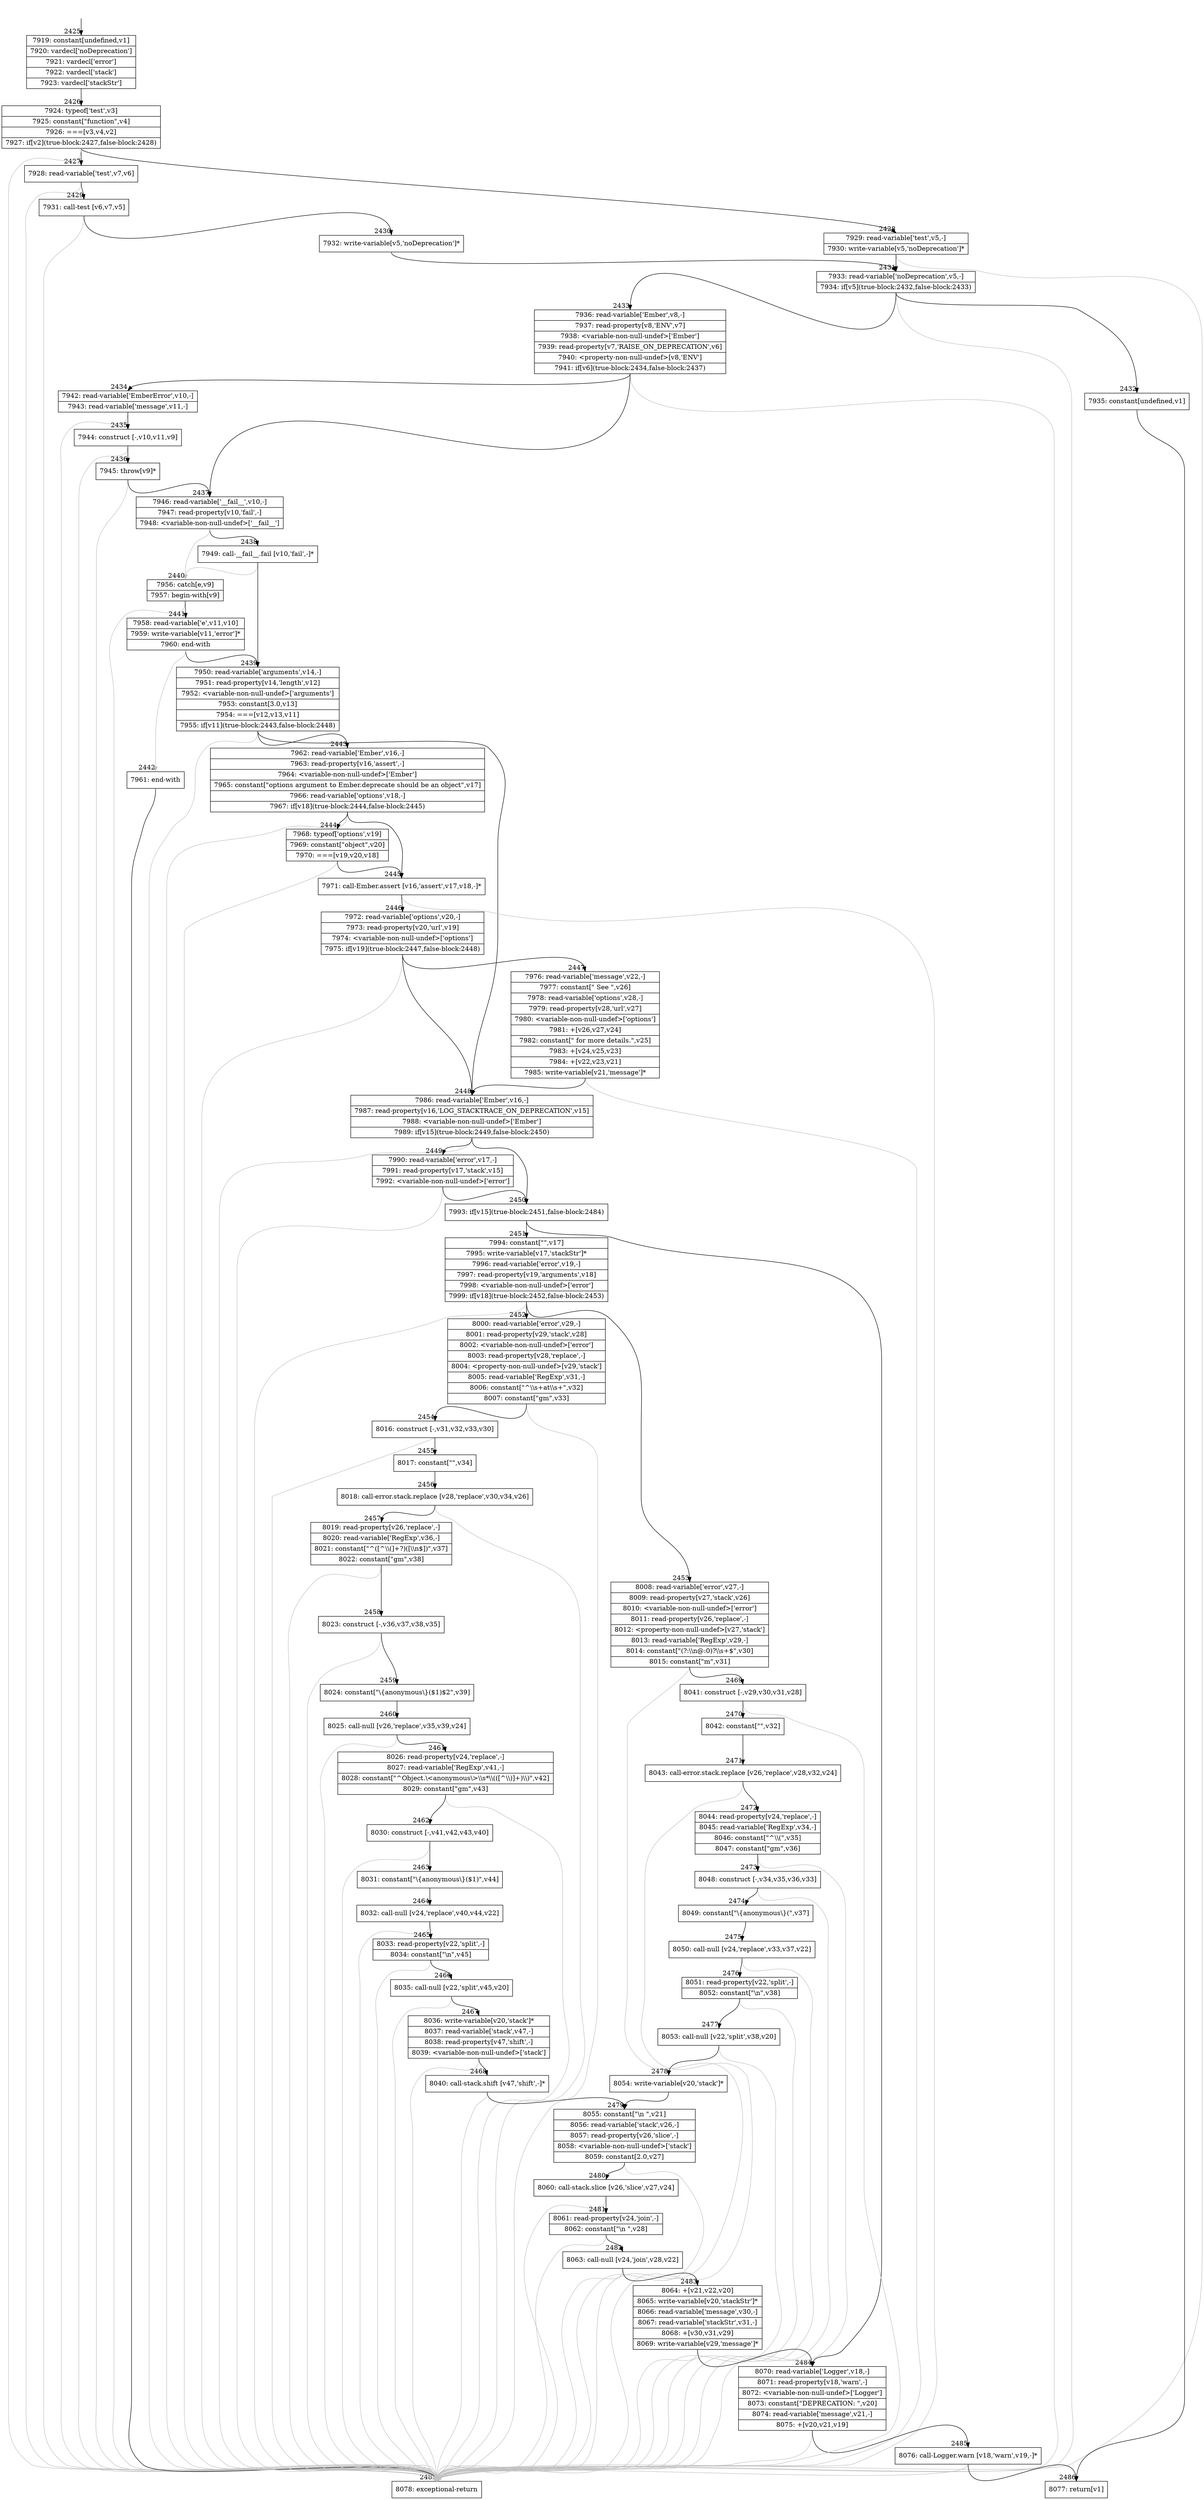 digraph {
rankdir="TD"
BB_entry188[shape=none,label=""];
BB_entry188 -> BB2425 [tailport=s, headport=n, headlabel="    2425"]
BB2425 [shape=record label="{7919: constant[undefined,v1]|7920: vardecl['noDeprecation']|7921: vardecl['error']|7922: vardecl['stack']|7923: vardecl['stackStr']}" ] 
BB2425 -> BB2426 [tailport=s, headport=n, headlabel="      2426"]
BB2426 [shape=record label="{7924: typeof['test',v3]|7925: constant[\"function\",v4]|7926: ===[v3,v4,v2]|7927: if[v2](true-block:2427,false-block:2428)}" ] 
BB2426 -> BB2427 [tailport=s, headport=n, headlabel="      2427"]
BB2426 -> BB2428 [tailport=s, headport=n, headlabel="      2428"]
BB2426 -> BB2487 [tailport=s, headport=n, color=gray, headlabel="      2487"]
BB2427 [shape=record label="{7928: read-variable['test',v7,v6]}" ] 
BB2427 -> BB2429 [tailport=s, headport=n, headlabel="      2429"]
BB2427 -> BB2487 [tailport=s, headport=n, color=gray]
BB2428 [shape=record label="{7929: read-variable['test',v5,-]|7930: write-variable[v5,'noDeprecation']*}" ] 
BB2428 -> BB2431 [tailport=s, headport=n, headlabel="      2431"]
BB2428 -> BB2487 [tailport=s, headport=n, color=gray]
BB2429 [shape=record label="{7931: call-test [v6,v7,v5]}" ] 
BB2429 -> BB2430 [tailport=s, headport=n, headlabel="      2430"]
BB2429 -> BB2487 [tailport=s, headport=n, color=gray]
BB2430 [shape=record label="{7932: write-variable[v5,'noDeprecation']*}" ] 
BB2430 -> BB2431 [tailport=s, headport=n]
BB2431 [shape=record label="{7933: read-variable['noDeprecation',v5,-]|7934: if[v5](true-block:2432,false-block:2433)}" ] 
BB2431 -> BB2432 [tailport=s, headport=n, headlabel="      2432"]
BB2431 -> BB2433 [tailport=s, headport=n, headlabel="      2433"]
BB2431 -> BB2487 [tailport=s, headport=n, color=gray]
BB2432 [shape=record label="{7935: constant[undefined,v1]}" ] 
BB2432 -> BB2486 [tailport=s, headport=n, headlabel="      2486"]
BB2433 [shape=record label="{7936: read-variable['Ember',v8,-]|7937: read-property[v8,'ENV',v7]|7938: \<variable-non-null-undef\>['Ember']|7939: read-property[v7,'RAISE_ON_DEPRECATION',v6]|7940: \<property-non-null-undef\>[v8,'ENV']|7941: if[v6](true-block:2434,false-block:2437)}" ] 
BB2433 -> BB2434 [tailport=s, headport=n, headlabel="      2434"]
BB2433 -> BB2437 [tailport=s, headport=n, headlabel="      2437"]
BB2433 -> BB2487 [tailport=s, headport=n, color=gray]
BB2434 [shape=record label="{7942: read-variable['EmberError',v10,-]|7943: read-variable['message',v11,-]}" ] 
BB2434 -> BB2435 [tailport=s, headport=n, headlabel="      2435"]
BB2434 -> BB2487 [tailport=s, headport=n, color=gray]
BB2435 [shape=record label="{7944: construct [-,v10,v11,v9]}" ] 
BB2435 -> BB2436 [tailport=s, headport=n, headlabel="      2436"]
BB2435 -> BB2487 [tailport=s, headport=n, color=gray]
BB2436 [shape=record label="{7945: throw[v9]*}" ] 
BB2436 -> BB2437 [tailport=s, headport=n]
BB2436 -> BB2487 [tailport=s, headport=n, color=gray]
BB2437 [shape=record label="{7946: read-variable['__fail__',v10,-]|7947: read-property[v10,'fail',-]|7948: \<variable-non-null-undef\>['__fail__']}" ] 
BB2437 -> BB2438 [tailport=s, headport=n, headlabel="      2438"]
BB2437 -> BB2440 [tailport=s, headport=n, color=gray, headlabel="      2440"]
BB2438 [shape=record label="{7949: call-__fail__.fail [v10,'fail',-]*}" ] 
BB2438 -> BB2439 [tailport=s, headport=n, headlabel="      2439"]
BB2438 -> BB2440 [tailport=s, headport=n, color=gray]
BB2439 [shape=record label="{7950: read-variable['arguments',v14,-]|7951: read-property[v14,'length',v12]|7952: \<variable-non-null-undef\>['arguments']|7953: constant[3.0,v13]|7954: ===[v12,v13,v11]|7955: if[v11](true-block:2443,false-block:2448)}" ] 
BB2439 -> BB2443 [tailport=s, headport=n, headlabel="      2443"]
BB2439 -> BB2448 [tailport=s, headport=n, headlabel="      2448"]
BB2439 -> BB2487 [tailport=s, headport=n, color=gray]
BB2440 [shape=record label="{7956: catch[e,v9]|7957: begin-with[v9]}" ] 
BB2440 -> BB2441 [tailport=s, headport=n, headlabel="      2441"]
BB2440 -> BB2487 [tailport=s, headport=n, color=gray]
BB2441 [shape=record label="{7958: read-variable['e',v11,v10]|7959: write-variable[v11,'error']*|7960: end-with}" ] 
BB2441 -> BB2439 [tailport=s, headport=n]
BB2441 -> BB2442 [tailport=s, headport=n, color=gray, headlabel="      2442"]
BB2442 [shape=record label="{7961: end-with}" ] 
BB2442 -> BB2487 [tailport=s, headport=n]
BB2443 [shape=record label="{7962: read-variable['Ember',v16,-]|7963: read-property[v16,'assert',-]|7964: \<variable-non-null-undef\>['Ember']|7965: constant[\"options argument to Ember.deprecate should be an object\",v17]|7966: read-variable['options',v18,-]|7967: if[v18](true-block:2444,false-block:2445)}" ] 
BB2443 -> BB2445 [tailport=s, headport=n, headlabel="      2445"]
BB2443 -> BB2444 [tailport=s, headport=n, headlabel="      2444"]
BB2443 -> BB2487 [tailport=s, headport=n, color=gray]
BB2444 [shape=record label="{7968: typeof['options',v19]|7969: constant[\"object\",v20]|7970: ===[v19,v20,v18]}" ] 
BB2444 -> BB2445 [tailport=s, headport=n]
BB2444 -> BB2487 [tailport=s, headport=n, color=gray]
BB2445 [shape=record label="{7971: call-Ember.assert [v16,'assert',v17,v18,-]*}" ] 
BB2445 -> BB2446 [tailport=s, headport=n, headlabel="      2446"]
BB2445 -> BB2487 [tailport=s, headport=n, color=gray]
BB2446 [shape=record label="{7972: read-variable['options',v20,-]|7973: read-property[v20,'url',v19]|7974: \<variable-non-null-undef\>['options']|7975: if[v19](true-block:2447,false-block:2448)}" ] 
BB2446 -> BB2447 [tailport=s, headport=n, headlabel="      2447"]
BB2446 -> BB2448 [tailport=s, headport=n]
BB2446 -> BB2487 [tailport=s, headport=n, color=gray]
BB2447 [shape=record label="{7976: read-variable['message',v22,-]|7977: constant[\" See \",v26]|7978: read-variable['options',v28,-]|7979: read-property[v28,'url',v27]|7980: \<variable-non-null-undef\>['options']|7981: +[v26,v27,v24]|7982: constant[\" for more details.\",v25]|7983: +[v24,v25,v23]|7984: +[v22,v23,v21]|7985: write-variable[v21,'message']*}" ] 
BB2447 -> BB2448 [tailport=s, headport=n]
BB2447 -> BB2487 [tailport=s, headport=n, color=gray]
BB2448 [shape=record label="{7986: read-variable['Ember',v16,-]|7987: read-property[v16,'LOG_STACKTRACE_ON_DEPRECATION',v15]|7988: \<variable-non-null-undef\>['Ember']|7989: if[v15](true-block:2449,false-block:2450)}" ] 
BB2448 -> BB2450 [tailport=s, headport=n, headlabel="      2450"]
BB2448 -> BB2449 [tailport=s, headport=n, headlabel="      2449"]
BB2448 -> BB2487 [tailport=s, headport=n, color=gray]
BB2449 [shape=record label="{7990: read-variable['error',v17,-]|7991: read-property[v17,'stack',v15]|7992: \<variable-non-null-undef\>['error']}" ] 
BB2449 -> BB2450 [tailport=s, headport=n]
BB2449 -> BB2487 [tailport=s, headport=n, color=gray]
BB2450 [shape=record label="{7993: if[v15](true-block:2451,false-block:2484)}" ] 
BB2450 -> BB2451 [tailport=s, headport=n, headlabel="      2451"]
BB2450 -> BB2484 [tailport=s, headport=n, headlabel="      2484"]
BB2451 [shape=record label="{7994: constant[\"\",v17]|7995: write-variable[v17,'stackStr']*|7996: read-variable['error',v19,-]|7997: read-property[v19,'arguments',v18]|7998: \<variable-non-null-undef\>['error']|7999: if[v18](true-block:2452,false-block:2453)}" ] 
BB2451 -> BB2452 [tailport=s, headport=n, headlabel="      2452"]
BB2451 -> BB2453 [tailport=s, headport=n, headlabel="      2453"]
BB2451 -> BB2487 [tailport=s, headport=n, color=gray]
BB2452 [shape=record label="{8000: read-variable['error',v29,-]|8001: read-property[v29,'stack',v28]|8002: \<variable-non-null-undef\>['error']|8003: read-property[v28,'replace',-]|8004: \<property-non-null-undef\>[v29,'stack']|8005: read-variable['RegExp',v31,-]|8006: constant[\"^\\\\s+at\\\\s+\",v32]|8007: constant[\"gm\",v33]}" ] 
BB2452 -> BB2454 [tailport=s, headport=n, headlabel="      2454"]
BB2452 -> BB2487 [tailport=s, headport=n, color=gray]
BB2453 [shape=record label="{8008: read-variable['error',v27,-]|8009: read-property[v27,'stack',v26]|8010: \<variable-non-null-undef\>['error']|8011: read-property[v26,'replace',-]|8012: \<property-non-null-undef\>[v27,'stack']|8013: read-variable['RegExp',v29,-]|8014: constant[\"(?:\\\\n@:0)?\\\\s+$\",v30]|8015: constant[\"m\",v31]}" ] 
BB2453 -> BB2469 [tailport=s, headport=n, headlabel="      2469"]
BB2453 -> BB2487 [tailport=s, headport=n, color=gray]
BB2454 [shape=record label="{8016: construct [-,v31,v32,v33,v30]}" ] 
BB2454 -> BB2455 [tailport=s, headport=n, headlabel="      2455"]
BB2454 -> BB2487 [tailport=s, headport=n, color=gray]
BB2455 [shape=record label="{8017: constant[\"\",v34]}" ] 
BB2455 -> BB2456 [tailport=s, headport=n, headlabel="      2456"]
BB2456 [shape=record label="{8018: call-error.stack.replace [v28,'replace',v30,v34,v26]}" ] 
BB2456 -> BB2457 [tailport=s, headport=n, headlabel="      2457"]
BB2456 -> BB2487 [tailport=s, headport=n, color=gray]
BB2457 [shape=record label="{8019: read-property[v26,'replace',-]|8020: read-variable['RegExp',v36,-]|8021: constant[\"^([^\\\\(]+?)([\\\\n$])\",v37]|8022: constant[\"gm\",v38]}" ] 
BB2457 -> BB2458 [tailport=s, headport=n, headlabel="      2458"]
BB2457 -> BB2487 [tailport=s, headport=n, color=gray]
BB2458 [shape=record label="{8023: construct [-,v36,v37,v38,v35]}" ] 
BB2458 -> BB2459 [tailport=s, headport=n, headlabel="      2459"]
BB2458 -> BB2487 [tailport=s, headport=n, color=gray]
BB2459 [shape=record label="{8024: constant[\"\\\{anonymous\\\}($1)$2\",v39]}" ] 
BB2459 -> BB2460 [tailport=s, headport=n, headlabel="      2460"]
BB2460 [shape=record label="{8025: call-null [v26,'replace',v35,v39,v24]}" ] 
BB2460 -> BB2461 [tailport=s, headport=n, headlabel="      2461"]
BB2460 -> BB2487 [tailport=s, headport=n, color=gray]
BB2461 [shape=record label="{8026: read-property[v24,'replace',-]|8027: read-variable['RegExp',v41,-]|8028: constant[\"^Object.\\\<anonymous\\\>\\\\s*\\\\(([^\\\\)]+)\\\\)\",v42]|8029: constant[\"gm\",v43]}" ] 
BB2461 -> BB2462 [tailport=s, headport=n, headlabel="      2462"]
BB2461 -> BB2487 [tailport=s, headport=n, color=gray]
BB2462 [shape=record label="{8030: construct [-,v41,v42,v43,v40]}" ] 
BB2462 -> BB2463 [tailport=s, headport=n, headlabel="      2463"]
BB2462 -> BB2487 [tailport=s, headport=n, color=gray]
BB2463 [shape=record label="{8031: constant[\"\\\{anonymous\\\}($1)\",v44]}" ] 
BB2463 -> BB2464 [tailport=s, headport=n, headlabel="      2464"]
BB2464 [shape=record label="{8032: call-null [v24,'replace',v40,v44,v22]}" ] 
BB2464 -> BB2465 [tailport=s, headport=n, headlabel="      2465"]
BB2464 -> BB2487 [tailport=s, headport=n, color=gray]
BB2465 [shape=record label="{8033: read-property[v22,'split',-]|8034: constant[\"\\n\",v45]}" ] 
BB2465 -> BB2466 [tailport=s, headport=n, headlabel="      2466"]
BB2465 -> BB2487 [tailport=s, headport=n, color=gray]
BB2466 [shape=record label="{8035: call-null [v22,'split',v45,v20]}" ] 
BB2466 -> BB2467 [tailport=s, headport=n, headlabel="      2467"]
BB2466 -> BB2487 [tailport=s, headport=n, color=gray]
BB2467 [shape=record label="{8036: write-variable[v20,'stack']*|8037: read-variable['stack',v47,-]|8038: read-property[v47,'shift',-]|8039: \<variable-non-null-undef\>['stack']}" ] 
BB2467 -> BB2468 [tailport=s, headport=n, headlabel="      2468"]
BB2467 -> BB2487 [tailport=s, headport=n, color=gray]
BB2468 [shape=record label="{8040: call-stack.shift [v47,'shift',-]*}" ] 
BB2468 -> BB2479 [tailport=s, headport=n, headlabel="      2479"]
BB2468 -> BB2487 [tailport=s, headport=n, color=gray]
BB2469 [shape=record label="{8041: construct [-,v29,v30,v31,v28]}" ] 
BB2469 -> BB2470 [tailport=s, headport=n, headlabel="      2470"]
BB2469 -> BB2487 [tailport=s, headport=n, color=gray]
BB2470 [shape=record label="{8042: constant[\"\",v32]}" ] 
BB2470 -> BB2471 [tailport=s, headport=n, headlabel="      2471"]
BB2471 [shape=record label="{8043: call-error.stack.replace [v26,'replace',v28,v32,v24]}" ] 
BB2471 -> BB2472 [tailport=s, headport=n, headlabel="      2472"]
BB2471 -> BB2487 [tailport=s, headport=n, color=gray]
BB2472 [shape=record label="{8044: read-property[v24,'replace',-]|8045: read-variable['RegExp',v34,-]|8046: constant[\"^\\\\(\",v35]|8047: constant[\"gm\",v36]}" ] 
BB2472 -> BB2473 [tailport=s, headport=n, headlabel="      2473"]
BB2472 -> BB2487 [tailport=s, headport=n, color=gray]
BB2473 [shape=record label="{8048: construct [-,v34,v35,v36,v33]}" ] 
BB2473 -> BB2474 [tailport=s, headport=n, headlabel="      2474"]
BB2473 -> BB2487 [tailport=s, headport=n, color=gray]
BB2474 [shape=record label="{8049: constant[\"\\\{anonymous\\\}(\",v37]}" ] 
BB2474 -> BB2475 [tailport=s, headport=n, headlabel="      2475"]
BB2475 [shape=record label="{8050: call-null [v24,'replace',v33,v37,v22]}" ] 
BB2475 -> BB2476 [tailport=s, headport=n, headlabel="      2476"]
BB2475 -> BB2487 [tailport=s, headport=n, color=gray]
BB2476 [shape=record label="{8051: read-property[v22,'split',-]|8052: constant[\"\\n\",v38]}" ] 
BB2476 -> BB2477 [tailport=s, headport=n, headlabel="      2477"]
BB2476 -> BB2487 [tailport=s, headport=n, color=gray]
BB2477 [shape=record label="{8053: call-null [v22,'split',v38,v20]}" ] 
BB2477 -> BB2478 [tailport=s, headport=n, headlabel="      2478"]
BB2477 -> BB2487 [tailport=s, headport=n, color=gray]
BB2478 [shape=record label="{8054: write-variable[v20,'stack']*}" ] 
BB2478 -> BB2479 [tailport=s, headport=n]
BB2479 [shape=record label="{8055: constant[\"\\n    \",v21]|8056: read-variable['stack',v26,-]|8057: read-property[v26,'slice',-]|8058: \<variable-non-null-undef\>['stack']|8059: constant[2.0,v27]}" ] 
BB2479 -> BB2480 [tailport=s, headport=n, headlabel="      2480"]
BB2479 -> BB2487 [tailport=s, headport=n, color=gray]
BB2480 [shape=record label="{8060: call-stack.slice [v26,'slice',v27,v24]}" ] 
BB2480 -> BB2481 [tailport=s, headport=n, headlabel="      2481"]
BB2480 -> BB2487 [tailport=s, headport=n, color=gray]
BB2481 [shape=record label="{8061: read-property[v24,'join',-]|8062: constant[\"\\n    \",v28]}" ] 
BB2481 -> BB2482 [tailport=s, headport=n, headlabel="      2482"]
BB2481 -> BB2487 [tailport=s, headport=n, color=gray]
BB2482 [shape=record label="{8063: call-null [v24,'join',v28,v22]}" ] 
BB2482 -> BB2483 [tailport=s, headport=n, headlabel="      2483"]
BB2482 -> BB2487 [tailport=s, headport=n, color=gray]
BB2483 [shape=record label="{8064: +[v21,v22,v20]|8065: write-variable[v20,'stackStr']*|8066: read-variable['message',v30,-]|8067: read-variable['stackStr',v31,-]|8068: +[v30,v31,v29]|8069: write-variable[v29,'message']*}" ] 
BB2483 -> BB2484 [tailport=s, headport=n]
BB2483 -> BB2487 [tailport=s, headport=n, color=gray]
BB2484 [shape=record label="{8070: read-variable['Logger',v18,-]|8071: read-property[v18,'warn',-]|8072: \<variable-non-null-undef\>['Logger']|8073: constant[\"DEPRECATION: \",v20]|8074: read-variable['message',v21,-]|8075: +[v20,v21,v19]}" ] 
BB2484 -> BB2485 [tailport=s, headport=n, headlabel="      2485"]
BB2484 -> BB2487 [tailport=s, headport=n, color=gray]
BB2485 [shape=record label="{8076: call-Logger.warn [v18,'warn',v19,-]*}" ] 
BB2485 -> BB2486 [tailport=s, headport=n]
BB2485 -> BB2487 [tailport=s, headport=n, color=gray]
BB2486 [shape=record label="{8077: return[v1]}" ] 
BB2487 [shape=record label="{8078: exceptional-return}" ] 
//#$~ 4035
}
